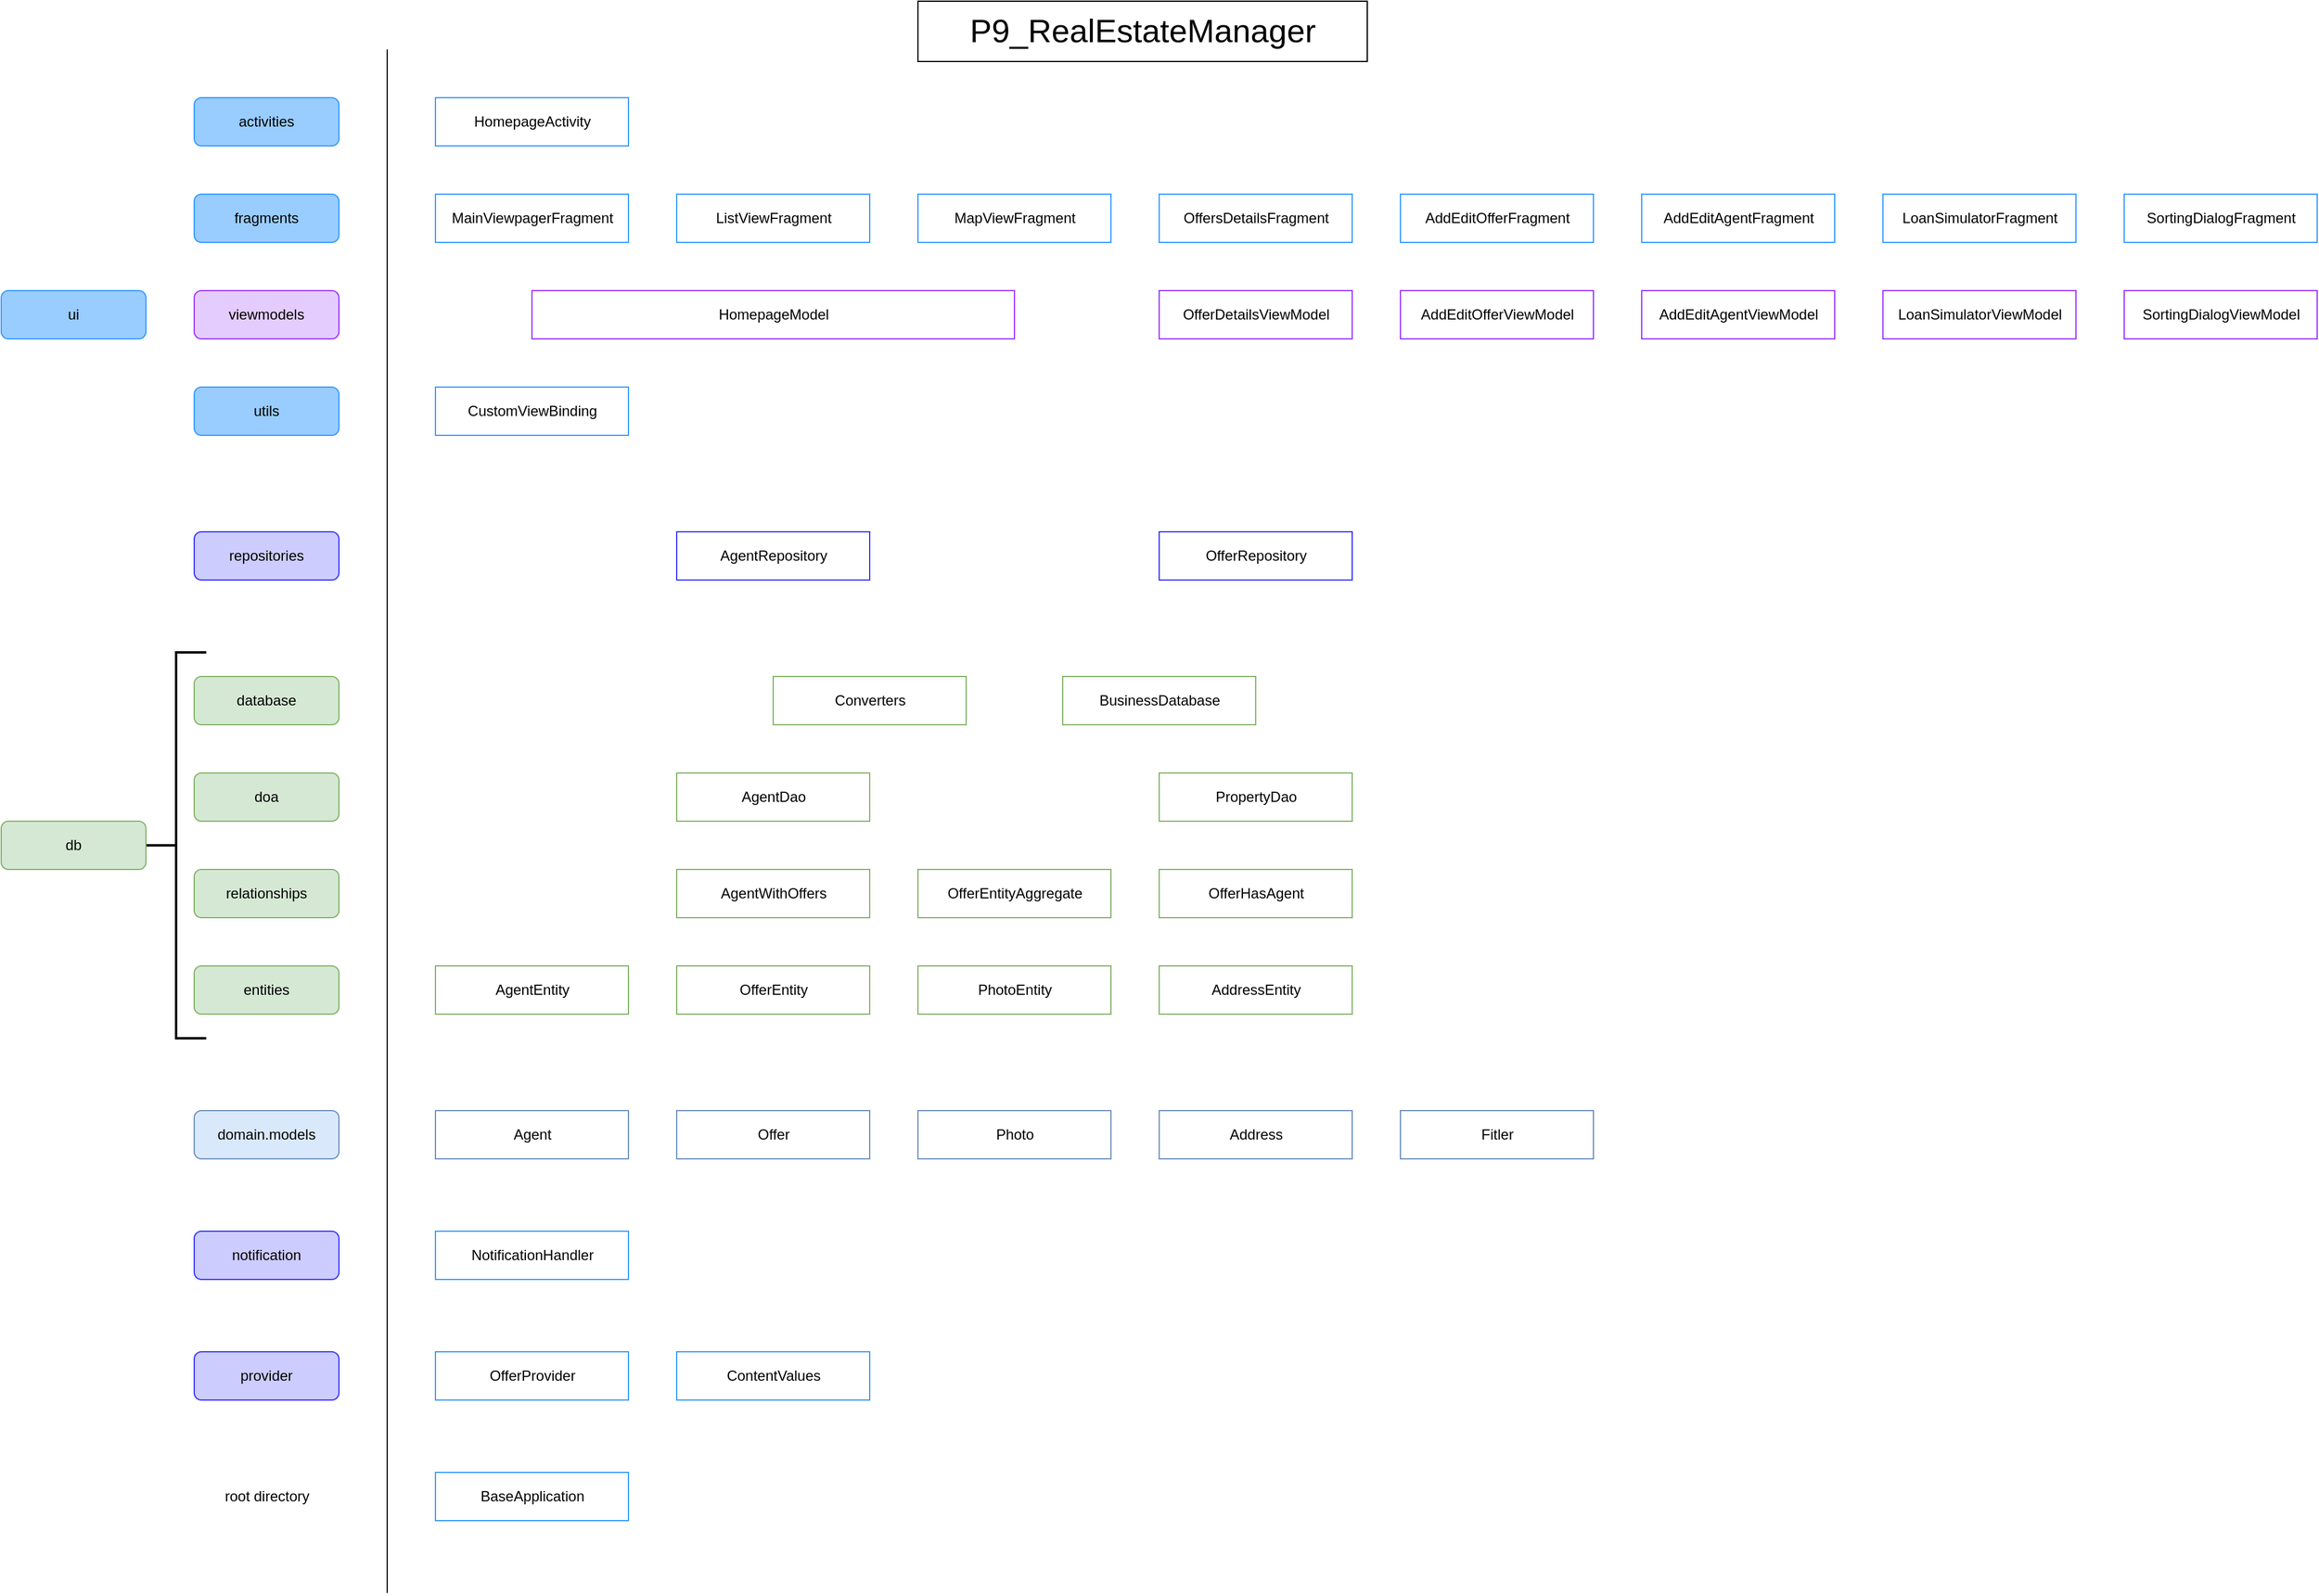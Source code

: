 <mxfile version="20.3.0" type="device"><diagram id="ak_hnFJV83YWynwMXi13" name="Page-1"><mxGraphModel dx="5999" dy="1012" grid="1" gridSize="10" guides="1" tooltips="1" connect="1" arrows="1" fold="1" page="1" pageScale="1" pageWidth="827" pageHeight="1169" math="0" shadow="0"><root><mxCell id="0"/><mxCell id="1" parent="0"/><mxCell id="8c7NZwSvGbmUyXemqxZY-12" value="P9_RealEstateManager" style="rounded=0;whiteSpace=wrap;html=1;fontSize=27;fontStyle=0" parent="1" vertex="1"><mxGeometry x="-3280" y="40" width="372.5" height="50" as="geometry"/></mxCell><mxCell id="BMAGfzHps76w6oKftY40-1" value="Agent" style="html=1;strokeColor=#6c8ebf;fillColor=#FFFFFF;fontStyle=0" parent="1" vertex="1"><mxGeometry x="-3680" y="960" width="160" height="40" as="geometry"/></mxCell><mxCell id="QYXAUR8drUgfmxZx-fDa-1" value="&lt;div&gt;AgentEntity&lt;/div&gt;" style="html=1;strokeColor=#82b366;fillColor=#FFFFFF;fontStyle=0" parent="1" vertex="1"><mxGeometry x="-3680" y="840" width="160" height="40" as="geometry"/></mxCell><mxCell id="QYXAUR8drUgfmxZx-fDa-3" value="AgentWithOffers" style="html=1;strokeColor=#82b366;fillColor=#FFFFFF;fontStyle=0" parent="1" vertex="1"><mxGeometry x="-3480" y="760" width="160" height="40" as="geometry"/></mxCell><mxCell id="QYXAUR8drUgfmxZx-fDa-5" value="OffersDetailsFragment" style="html=1;strokeColor=#3399FF;fontStyle=0" parent="1" vertex="1"><mxGeometry x="-3080" y="200" width="160" height="40" as="geometry"/></mxCell><mxCell id="QYXAUR8drUgfmxZx-fDa-8" value="PropertyDao" style="html=1;strokeColor=#82b366;fillColor=#FFFFFF;fontStyle=0" parent="1" vertex="1"><mxGeometry x="-3080" y="680" width="160" height="40" as="geometry"/></mxCell><mxCell id="QYXAUR8drUgfmxZx-fDa-10" value="AgentDao" style="html=1;strokeColor=#82b366;fillColor=#FFFFFF;fontStyle=0" parent="1" vertex="1"><mxGeometry x="-3480" y="680" width="160" height="40" as="geometry"/></mxCell><mxCell id="QYXAUR8drUgfmxZx-fDa-13" value="AddEditAgentViewModel" style="html=1;strokeColor=#9933FF;fontStyle=0" parent="1" vertex="1"><mxGeometry x="-2680" y="280" width="160" height="40" as="geometry"/></mxCell><mxCell id="QYXAUR8drUgfmxZx-fDa-14" value="OfferDetailsViewModel" style="html=1;strokeColor=#9933FF;fontStyle=0" parent="1" vertex="1"><mxGeometry x="-3080" y="280" width="160" height="40" as="geometry"/></mxCell><mxCell id="QYXAUR8drUgfmxZx-fDa-26" value="AddEditOfferViewModel" style="html=1;strokeColor=#9933FF;fontStyle=0" parent="1" vertex="1"><mxGeometry x="-2880" y="280" width="160" height="40" as="geometry"/></mxCell><mxCell id="QYXAUR8drUgfmxZx-fDa-34" value="AddEditOfferFragment" style="html=1;strokeColor=#3399FF;fontStyle=0" parent="1" vertex="1"><mxGeometry x="-2880" y="200" width="160" height="40" as="geometry"/></mxCell><mxCell id="QYXAUR8drUgfmxZx-fDa-35" value="AddEditAgentFragment" style="html=1;strokeColor=#3399FF;fontStyle=0" parent="1" vertex="1"><mxGeometry x="-2680" y="200" width="160" height="40" as="geometry"/></mxCell><mxCell id="QYXAUR8drUgfmxZx-fDa-36" value="HomepageActivity" style="html=1;strokeColor=#3399FF;fontStyle=0" parent="1" vertex="1"><mxGeometry x="-3680" y="120" width="160" height="40" as="geometry"/></mxCell><mxCell id="QYXAUR8drUgfmxZx-fDa-46" value="MainViewpagerFragment" style="html=1;strokeColor=#3399FF;fontStyle=0" parent="1" vertex="1"><mxGeometry x="-3680" y="200" width="160" height="40" as="geometry"/></mxCell><mxCell id="QYXAUR8drUgfmxZx-fDa-52" value="OfferEntityAggregate" style="html=1;strokeColor=#82b366;fillColor=#FFFFFF;fontStyle=0" parent="1" vertex="1"><mxGeometry x="-3280" y="760" width="160" height="40" as="geometry"/></mxCell><mxCell id="QYXAUR8drUgfmxZx-fDa-53" value="OfferHasAgent" style="html=1;strokeColor=#82b366;fillColor=#FFFFFF;fontStyle=0" parent="1" vertex="1"><mxGeometry x="-3080" y="760" width="160" height="40" as="geometry"/></mxCell><mxCell id="QYXAUR8drUgfmxZx-fDa-55" value="PhotoEntity" style="html=1;strokeColor=#82b366;fillColor=#FFFFFF;fontStyle=0" parent="1" vertex="1"><mxGeometry x="-3280" y="840" width="160" height="40" as="geometry"/></mxCell><mxCell id="QYXAUR8drUgfmxZx-fDa-56" value="AddressEntity" style="html=1;strokeColor=#82b366;fillColor=#FFFFFF;fontStyle=0" parent="1" vertex="1"><mxGeometry x="-3080" y="840" width="160" height="40" as="geometry"/></mxCell><mxCell id="QYXAUR8drUgfmxZx-fDa-57" value="OfferEntity" style="html=1;strokeColor=#82b366;fillColor=#FFFFFF;fontStyle=0" parent="1" vertex="1"><mxGeometry x="-3480" y="840" width="160" height="40" as="geometry"/></mxCell><mxCell id="QYXAUR8drUgfmxZx-fDa-58" value="Address" style="html=1;strokeColor=#6c8ebf;fillColor=#FFFFFF;fontStyle=0" parent="1" vertex="1"><mxGeometry x="-3080" y="960" width="160" height="40" as="geometry"/></mxCell><mxCell id="QYXAUR8drUgfmxZx-fDa-59" value="BusinessDatabase" style="html=1;strokeColor=#82b366;fillColor=#FFFFFF;fontStyle=0" parent="1" vertex="1"><mxGeometry x="-3160" y="600" width="160" height="40" as="geometry"/></mxCell><mxCell id="QYXAUR8drUgfmxZx-fDa-71" value="Photo" style="html=1;strokeColor=#6c8ebf;fillColor=#FFFFFF;fontStyle=0" parent="1" vertex="1"><mxGeometry x="-3280" y="960" width="160" height="40" as="geometry"/></mxCell><mxCell id="QYXAUR8drUgfmxZx-fDa-72" value="Offer" style="html=1;strokeColor=#6c8ebf;fillColor=#FFFFFF;fontStyle=0" parent="1" vertex="1"><mxGeometry x="-3480" y="960" width="160" height="40" as="geometry"/></mxCell><mxCell id="QYXAUR8drUgfmxZx-fDa-74" value="Fitler" style="html=1;strokeColor=#6c8ebf;fillColor=#FFFFFF;fontStyle=0" parent="1" vertex="1"><mxGeometry x="-2880" y="960" width="160" height="40" as="geometry"/></mxCell><mxCell id="QYXAUR8drUgfmxZx-fDa-108" value="SortingDialogFragment" style="html=1;strokeColor=#3399FF;fontStyle=0" parent="1" vertex="1"><mxGeometry x="-2280" y="200" width="160" height="40" as="geometry"/></mxCell><mxCell id="QYXAUR8drUgfmxZx-fDa-109" value="MapViewFragment" style="html=1;strokeColor=#3399FF;fontStyle=0" parent="1" vertex="1"><mxGeometry x="-3280" y="200" width="160" height="40" as="geometry"/></mxCell><mxCell id="QYXAUR8drUgfmxZx-fDa-110" value="ListViewFragment" style="html=1;strokeColor=#3399FF;fontStyle=0" parent="1" vertex="1"><mxGeometry x="-3480" y="200" width="160" height="40" as="geometry"/></mxCell><mxCell id="QYXAUR8drUgfmxZx-fDa-114" value="HomepageModel" style="html=1;strokeColor=#9933FF;fontStyle=0" parent="1" vertex="1"><mxGeometry x="-3600" y="280" width="400" height="40" as="geometry"/></mxCell><mxCell id="QYXAUR8drUgfmxZx-fDa-117" value="SortingDialogViewModel" style="html=1;strokeColor=#9933FF;fontStyle=0" parent="1" vertex="1"><mxGeometry x="-2280" y="280" width="160" height="40" as="geometry"/></mxCell><mxCell id="QYXAUR8drUgfmxZx-fDa-128" value="" style="endArrow=none;html=1;rounded=0;fontStyle=0" parent="1" edge="1"><mxGeometry width="50" height="50" relative="1" as="geometry"><mxPoint x="-3720" y="1360" as="sourcePoint"/><mxPoint x="-3720" y="80" as="targetPoint"/></mxGeometry></mxCell><mxCell id="QYXAUR8drUgfmxZx-fDa-129" value="viewmodels" style="rounded=1;whiteSpace=wrap;html=1;fillColor=#E5CCFF;strokeColor=#9933FF;fontStyle=0" parent="1" vertex="1"><mxGeometry x="-3880" y="280" width="120" height="40" as="geometry"/></mxCell><mxCell id="QYXAUR8drUgfmxZx-fDa-130" value="ui" style="rounded=1;whiteSpace=wrap;html=1;fillColor=#99CCFF;strokeColor=#3399FF;fontStyle=0" parent="1" vertex="1"><mxGeometry x="-4040" y="280" width="120" height="40" as="geometry"/></mxCell><mxCell id="QYXAUR8drUgfmxZx-fDa-131" value="repositories" style="rounded=1;whiteSpace=wrap;html=1;fillColor=#CCCCFF;strokeColor=#3333FF;gradientColor=none;fontStyle=0" parent="1" vertex="1"><mxGeometry x="-3880" y="480" width="120" height="40" as="geometry"/></mxCell><mxCell id="QYXAUR8drUgfmxZx-fDa-132" value="database" style="rounded=1;whiteSpace=wrap;html=1;fillColor=#d5e8d4;strokeColor=#82b366;fontStyle=0" parent="1" vertex="1"><mxGeometry x="-3880" y="600" width="120" height="40" as="geometry"/></mxCell><mxCell id="QYXAUR8drUgfmxZx-fDa-134" value="doa" style="rounded=1;whiteSpace=wrap;html=1;fillColor=#d5e8d4;strokeColor=#82b366;fontStyle=0" parent="1" vertex="1"><mxGeometry x="-3880" y="680" width="120" height="40" as="geometry"/></mxCell><mxCell id="QYXAUR8drUgfmxZx-fDa-136" value="entities" style="rounded=1;whiteSpace=wrap;html=1;fillColor=#d5e8d4;strokeColor=#82b366;fontStyle=0" parent="1" vertex="1"><mxGeometry x="-3880" y="840" width="120" height="40" as="geometry"/></mxCell><mxCell id="QYXAUR8drUgfmxZx-fDa-137" value="domain.models" style="rounded=1;whiteSpace=wrap;html=1;fillColor=#dae8fc;strokeColor=#6c8ebf;fontStyle=0" parent="1" vertex="1"><mxGeometry x="-3880" y="960" width="120" height="40" as="geometry"/></mxCell><mxCell id="7lP-00RvmbE2tMdhMkz_-1" value="relationships" style="rounded=1;whiteSpace=wrap;html=1;fillColor=#d5e8d4;strokeColor=#82b366;fontStyle=0" parent="1" vertex="1"><mxGeometry x="-3880" y="760" width="120" height="40" as="geometry"/></mxCell><mxCell id="7lP-00RvmbE2tMdhMkz_-4" value="" style="strokeWidth=2;html=1;shape=mxgraph.flowchart.annotation_2;align=left;labelPosition=right;pointerEvents=1;fontStyle=0" parent="1" vertex="1"><mxGeometry x="-3920" y="580" width="50" height="320" as="geometry"/></mxCell><mxCell id="7lP-00RvmbE2tMdhMkz_-5" value="db" style="rounded=1;whiteSpace=wrap;html=1;fillColor=#d5e8d4;strokeColor=#82b366;fontStyle=0" parent="1" vertex="1"><mxGeometry x="-4040" y="720" width="120" height="40" as="geometry"/></mxCell><mxCell id="7lP-00RvmbE2tMdhMkz_-6" value="Converters" style="html=1;strokeColor=#82b366;fillColor=#FFFFFF;fontStyle=0" parent="1" vertex="1"><mxGeometry x="-3400" y="600" width="160" height="40" as="geometry"/></mxCell><mxCell id="7lP-00RvmbE2tMdhMkz_-7" value="AgentRepository" style="html=1;strokeColor=#3333FF;fontStyle=0" parent="1" vertex="1"><mxGeometry x="-3480" y="480" width="160" height="40" as="geometry"/></mxCell><mxCell id="7lP-00RvmbE2tMdhMkz_-8" value="OfferRepository" style="html=1;strokeColor=#3333FF;fontStyle=0" parent="1" vertex="1"><mxGeometry x="-3080" y="480" width="160" height="40" as="geometry"/></mxCell><mxCell id="Cru_4up7eD8O1LY7lbxz-1" value="fragments" style="rounded=1;whiteSpace=wrap;html=1;fillColor=#99CCFF;strokeColor=#3399FF;fontStyle=0" parent="1" vertex="1"><mxGeometry x="-3880" y="200" width="120" height="40" as="geometry"/></mxCell><mxCell id="Cru_4up7eD8O1LY7lbxz-3" value="activities" style="rounded=1;whiteSpace=wrap;html=1;fillColor=#99CCFF;strokeColor=#3399FF;fontStyle=0" parent="1" vertex="1"><mxGeometry x="-3880" y="120" width="120" height="40" as="geometry"/></mxCell><mxCell id="Cru_4up7eD8O1LY7lbxz-5" value="LoanSimulatorFragment" style="html=1;strokeColor=#3399FF;fontStyle=0" parent="1" vertex="1"><mxGeometry x="-2480" y="200" width="160" height="40" as="geometry"/></mxCell><mxCell id="Cru_4up7eD8O1LY7lbxz-6" value="BaseApplication" style="html=1;strokeColor=#3399FF;fontStyle=0" parent="1" vertex="1"><mxGeometry x="-3680" y="1260" width="160" height="40" as="geometry"/></mxCell><mxCell id="Cru_4up7eD8O1LY7lbxz-7" value="LoanSimulatorViewModel" style="html=1;strokeColor=#9933FF;fontStyle=0" parent="1" vertex="1"><mxGeometry x="-2480" y="280" width="160" height="40" as="geometry"/></mxCell><mxCell id="MJJ-AtOwHxGeNxN3d-OQ-1" value="root directory" style="text;html=1;align=center;verticalAlign=middle;resizable=0;points=[];autosize=1;strokeColor=none;fillColor=none;fontStyle=0" vertex="1" parent="1"><mxGeometry x="-3865" y="1265" width="90" height="30" as="geometry"/></mxCell><mxCell id="MJJ-AtOwHxGeNxN3d-OQ-7" value="utils" style="rounded=1;whiteSpace=wrap;html=1;fillColor=#99CCFF;strokeColor=#3399FF;fontStyle=0" vertex="1" parent="1"><mxGeometry x="-3880" y="360" width="120" height="40" as="geometry"/></mxCell><mxCell id="MJJ-AtOwHxGeNxN3d-OQ-8" value="CustomViewBinding" style="html=1;strokeColor=#3399FF;fontStyle=0" vertex="1" parent="1"><mxGeometry x="-3680" y="360" width="160" height="40" as="geometry"/></mxCell><mxCell id="MJJ-AtOwHxGeNxN3d-OQ-10" value="NotificationHandler" style="html=1;strokeColor=#3399FF;fontStyle=0" vertex="1" parent="1"><mxGeometry x="-3680" y="1060" width="160" height="40" as="geometry"/></mxCell><mxCell id="MJJ-AtOwHxGeNxN3d-OQ-11" value="ContentValues" style="html=1;strokeColor=#3399FF;fontStyle=0" vertex="1" parent="1"><mxGeometry x="-3480" y="1160" width="160" height="40" as="geometry"/></mxCell><mxCell id="MJJ-AtOwHxGeNxN3d-OQ-12" value="OfferProvider" style="html=1;strokeColor=#3399FF;fontStyle=0" vertex="1" parent="1"><mxGeometry x="-3680" y="1160" width="160" height="40" as="geometry"/></mxCell><mxCell id="MJJ-AtOwHxGeNxN3d-OQ-13" value="notification" style="rounded=1;whiteSpace=wrap;html=1;fillColor=#CCCCFF;strokeColor=#3333FF;gradientColor=none;fontStyle=0" vertex="1" parent="1"><mxGeometry x="-3880" y="1060" width="120" height="40" as="geometry"/></mxCell><mxCell id="MJJ-AtOwHxGeNxN3d-OQ-14" value="provider" style="rounded=1;whiteSpace=wrap;html=1;fillColor=#CCCCFF;strokeColor=#3333FF;gradientColor=none;fontStyle=0" vertex="1" parent="1"><mxGeometry x="-3880" y="1160" width="120" height="40" as="geometry"/></mxCell></root></mxGraphModel></diagram></mxfile>